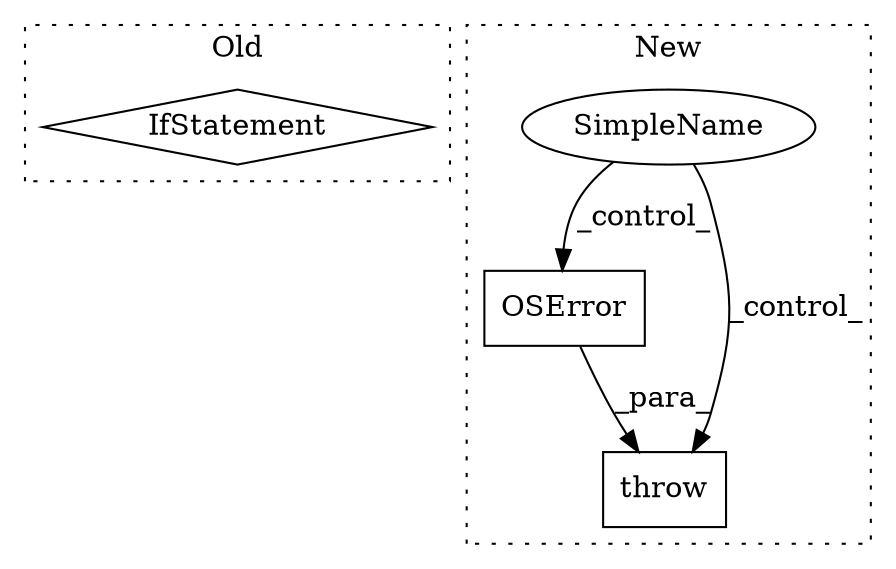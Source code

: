 digraph G {
subgraph cluster0 {
1 [label="IfStatement" a="25" s="16516,16538" l="4,2" shape="diamond"];
label = "Old";
style="dotted";
}
subgraph cluster1 {
2 [label="OSError" a="32" s="18233,18289" l="8,1" shape="box"];
3 [label="SimpleName" a="42" s="" l="" shape="ellipse"];
4 [label="throw" a="53" s="18227" l="6" shape="box"];
label = "New";
style="dotted";
}
2 -> 4 [label="_para_"];
3 -> 2 [label="_control_"];
3 -> 4 [label="_control_"];
}